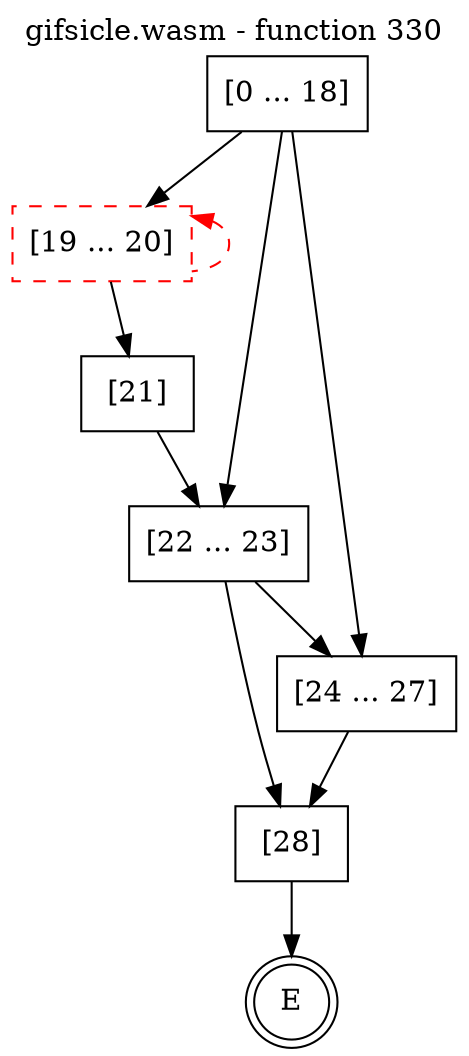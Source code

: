 digraph finite_state_machine {
    label = "gifsicle.wasm - function 330"
    labelloc =  t
    labelfontsize = 16
    labelfontcolor = black
    labelfontname = "Helvetica"
    node [shape = doublecircle]; E ;
    node [shape = box];
    node [shape=box, color=black, style=solid] 0[label="[0 ... 18]"]
    node [shape=box, color=red, style=dashed] 19[label="[19 ... 20]"]
    node [shape=box, color=black, style=solid] 21[label="[21]"]
    node [shape=box, color=black, style=solid] 22[label="[22 ... 23]"]
    node [shape=box, color=black, style=solid] 24[label="[24 ... 27]"]
    node [shape=box, color=black, style=solid] 28[label="[28]"]
    0 -> 19;
    0 -> 22;
    0 -> 24;
    19 -> 21;
    19 -> 19[style="dashed" color="red" dir=back];
    21 -> 22;
    22 -> 24;
    22 -> 28;
    24 -> 28;
    28 -> E;
}
